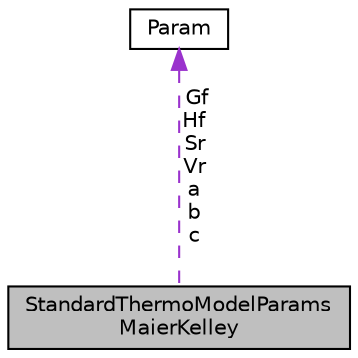 digraph "StandardThermoModelParamsMaierKelley"
{
 // INTERACTIVE_SVG=YES
 // LATEX_PDF_SIZE
  bgcolor="transparent";
  edge [fontname="Helvetica",fontsize="10",labelfontname="Helvetica",labelfontsize="10"];
  node [fontname="Helvetica",fontsize="10",shape=record];
  Node1 [label="StandardThermoModelParams\lMaierKelley",height=0.2,width=0.4,color="black", fillcolor="grey75", style="filled", fontcolor="black",tooltip="The parameters in the Maier-Kelley model for calculating standard thermodynamic properties of fluid a..."];
  Node2 -> Node1 [dir="back",color="darkorchid3",fontsize="10",style="dashed",label=" Gf\nHf\nSr\nVr\na\nb\nc" ,fontname="Helvetica"];
  Node2 [label="Param",height=0.2,width=0.4,color="black",URL="$class_reaktoro_1_1_param.html",tooltip="A type used to represent the value of a parameter and its lower and upper bounds."];
}
